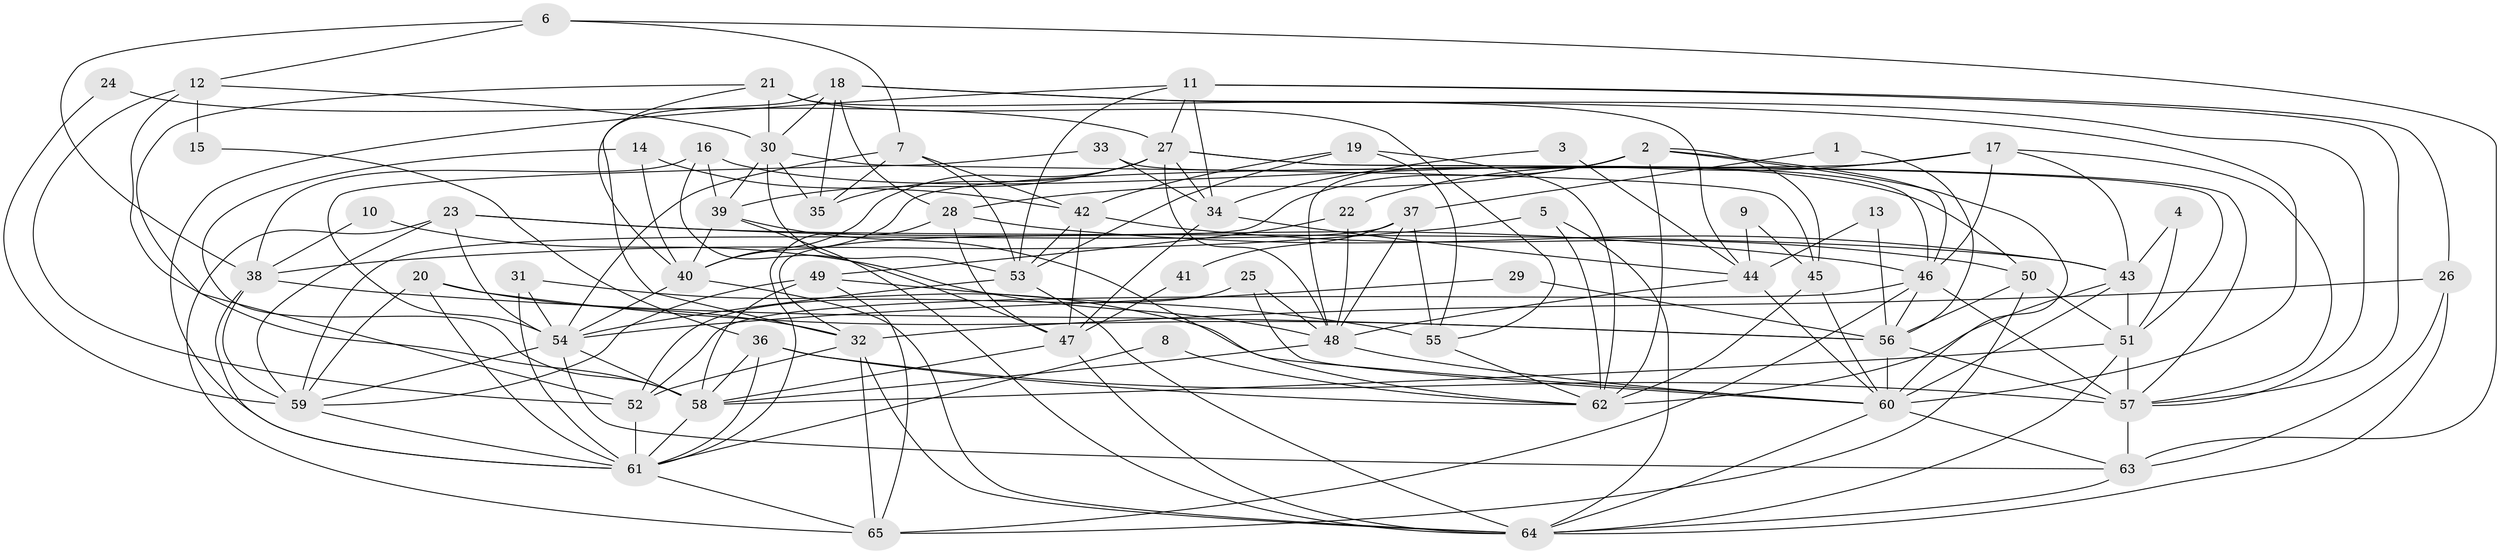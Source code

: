 // original degree distribution, {3: 0.2923076923076923, 5: 0.16923076923076924, 2: 0.17692307692307693, 4: 0.18461538461538463, 7: 0.05384615384615385, 6: 0.09230769230769231, 8: 0.023076923076923078, 9: 0.007692307692307693}
// Generated by graph-tools (version 1.1) at 2025/50/03/09/25 03:50:02]
// undirected, 65 vertices, 177 edges
graph export_dot {
graph [start="1"]
  node [color=gray90,style=filled];
  1;
  2;
  3;
  4;
  5;
  6;
  7;
  8;
  9;
  10;
  11;
  12;
  13;
  14;
  15;
  16;
  17;
  18;
  19;
  20;
  21;
  22;
  23;
  24;
  25;
  26;
  27;
  28;
  29;
  30;
  31;
  32;
  33;
  34;
  35;
  36;
  37;
  38;
  39;
  40;
  41;
  42;
  43;
  44;
  45;
  46;
  47;
  48;
  49;
  50;
  51;
  52;
  53;
  54;
  55;
  56;
  57;
  58;
  59;
  60;
  61;
  62;
  63;
  64;
  65;
  1 -- 37 [weight=1.0];
  1 -- 56 [weight=1.0];
  2 -- 28 [weight=1.0];
  2 -- 32 [weight=1.0];
  2 -- 45 [weight=1.0];
  2 -- 46 [weight=1.0];
  2 -- 48 [weight=1.0];
  2 -- 60 [weight=1.0];
  2 -- 62 [weight=1.0];
  3 -- 34 [weight=1.0];
  3 -- 44 [weight=1.0];
  4 -- 43 [weight=1.0];
  4 -- 51 [weight=1.0];
  5 -- 38 [weight=1.0];
  5 -- 62 [weight=1.0];
  5 -- 64 [weight=1.0];
  6 -- 7 [weight=1.0];
  6 -- 12 [weight=1.0];
  6 -- 38 [weight=1.0];
  6 -- 63 [weight=1.0];
  7 -- 35 [weight=1.0];
  7 -- 42 [weight=1.0];
  7 -- 53 [weight=1.0];
  7 -- 54 [weight=2.0];
  8 -- 61 [weight=1.0];
  8 -- 62 [weight=1.0];
  9 -- 44 [weight=1.0];
  9 -- 45 [weight=1.0];
  10 -- 38 [weight=1.0];
  10 -- 48 [weight=1.0];
  11 -- 26 [weight=1.0];
  11 -- 27 [weight=1.0];
  11 -- 34 [weight=1.0];
  11 -- 53 [weight=1.0];
  11 -- 57 [weight=1.0];
  11 -- 61 [weight=1.0];
  12 -- 15 [weight=1.0];
  12 -- 30 [weight=1.0];
  12 -- 52 [weight=1.0];
  12 -- 58 [weight=1.0];
  13 -- 44 [weight=1.0];
  13 -- 56 [weight=1.0];
  14 -- 40 [weight=1.0];
  14 -- 42 [weight=1.0];
  14 -- 58 [weight=1.0];
  15 -- 36 [weight=1.0];
  16 -- 38 [weight=1.0];
  16 -- 39 [weight=1.0];
  16 -- 47 [weight=1.0];
  16 -- 50 [weight=1.0];
  17 -- 22 [weight=1.0];
  17 -- 40 [weight=1.0];
  17 -- 43 [weight=1.0];
  17 -- 46 [weight=1.0];
  17 -- 57 [weight=1.0];
  18 -- 28 [weight=1.0];
  18 -- 30 [weight=1.0];
  18 -- 32 [weight=1.0];
  18 -- 35 [weight=1.0];
  18 -- 57 [weight=1.0];
  18 -- 60 [weight=1.0];
  19 -- 42 [weight=1.0];
  19 -- 53 [weight=1.0];
  19 -- 55 [weight=1.0];
  19 -- 62 [weight=1.0];
  20 -- 32 [weight=1.0];
  20 -- 56 [weight=1.0];
  20 -- 59 [weight=1.0];
  20 -- 61 [weight=1.0];
  21 -- 30 [weight=1.0];
  21 -- 40 [weight=1.0];
  21 -- 44 [weight=1.0];
  21 -- 52 [weight=1.0];
  21 -- 55 [weight=1.0];
  22 -- 48 [weight=1.0];
  22 -- 49 [weight=1.0];
  23 -- 43 [weight=1.0];
  23 -- 46 [weight=1.0];
  23 -- 54 [weight=1.0];
  23 -- 59 [weight=1.0];
  23 -- 65 [weight=1.0];
  24 -- 27 [weight=1.0];
  24 -- 59 [weight=1.0];
  25 -- 48 [weight=1.0];
  25 -- 52 [weight=1.0];
  25 -- 60 [weight=1.0];
  26 -- 32 [weight=1.0];
  26 -- 63 [weight=1.0];
  26 -- 64 [weight=1.0];
  27 -- 34 [weight=1.0];
  27 -- 35 [weight=1.0];
  27 -- 39 [weight=1.0];
  27 -- 40 [weight=1.0];
  27 -- 48 [weight=1.0];
  27 -- 51 [weight=1.0];
  27 -- 57 [weight=1.0];
  28 -- 43 [weight=1.0];
  28 -- 47 [weight=1.0];
  28 -- 61 [weight=1.0];
  29 -- 54 [weight=2.0];
  29 -- 56 [weight=1.0];
  30 -- 35 [weight=1.0];
  30 -- 39 [weight=1.0];
  30 -- 45 [weight=1.0];
  30 -- 53 [weight=1.0];
  31 -- 54 [weight=1.0];
  31 -- 60 [weight=1.0];
  31 -- 61 [weight=1.0];
  32 -- 52 [weight=1.0];
  32 -- 64 [weight=1.0];
  32 -- 65 [weight=1.0];
  33 -- 34 [weight=1.0];
  33 -- 46 [weight=1.0];
  33 -- 54 [weight=1.0];
  34 -- 44 [weight=1.0];
  34 -- 47 [weight=1.0];
  36 -- 57 [weight=1.0];
  36 -- 58 [weight=1.0];
  36 -- 61 [weight=1.0];
  36 -- 62 [weight=1.0];
  37 -- 41 [weight=1.0];
  37 -- 48 [weight=1.0];
  37 -- 55 [weight=2.0];
  37 -- 59 [weight=1.0];
  38 -- 56 [weight=1.0];
  38 -- 59 [weight=1.0];
  38 -- 61 [weight=1.0];
  39 -- 40 [weight=1.0];
  39 -- 62 [weight=1.0];
  39 -- 64 [weight=1.0];
  40 -- 54 [weight=1.0];
  40 -- 64 [weight=1.0];
  41 -- 47 [weight=1.0];
  42 -- 47 [weight=1.0];
  42 -- 50 [weight=1.0];
  42 -- 53 [weight=1.0];
  43 -- 51 [weight=1.0];
  43 -- 60 [weight=1.0];
  43 -- 62 [weight=1.0];
  44 -- 48 [weight=1.0];
  44 -- 60 [weight=1.0];
  45 -- 60 [weight=1.0];
  45 -- 62 [weight=1.0];
  46 -- 52 [weight=1.0];
  46 -- 56 [weight=1.0];
  46 -- 57 [weight=1.0];
  46 -- 65 [weight=1.0];
  47 -- 58 [weight=1.0];
  47 -- 64 [weight=1.0];
  48 -- 58 [weight=1.0];
  48 -- 60 [weight=1.0];
  49 -- 55 [weight=2.0];
  49 -- 58 [weight=1.0];
  49 -- 59 [weight=1.0];
  49 -- 65 [weight=1.0];
  50 -- 51 [weight=1.0];
  50 -- 56 [weight=1.0];
  50 -- 65 [weight=1.0];
  51 -- 57 [weight=2.0];
  51 -- 58 [weight=1.0];
  51 -- 64 [weight=1.0];
  52 -- 61 [weight=1.0];
  53 -- 54 [weight=1.0];
  53 -- 64 [weight=1.0];
  54 -- 58 [weight=1.0];
  54 -- 59 [weight=1.0];
  54 -- 63 [weight=1.0];
  55 -- 62 [weight=1.0];
  56 -- 57 [weight=1.0];
  56 -- 60 [weight=1.0];
  57 -- 63 [weight=2.0];
  58 -- 61 [weight=1.0];
  59 -- 61 [weight=1.0];
  60 -- 63 [weight=1.0];
  60 -- 64 [weight=1.0];
  61 -- 65 [weight=1.0];
  63 -- 64 [weight=1.0];
}
